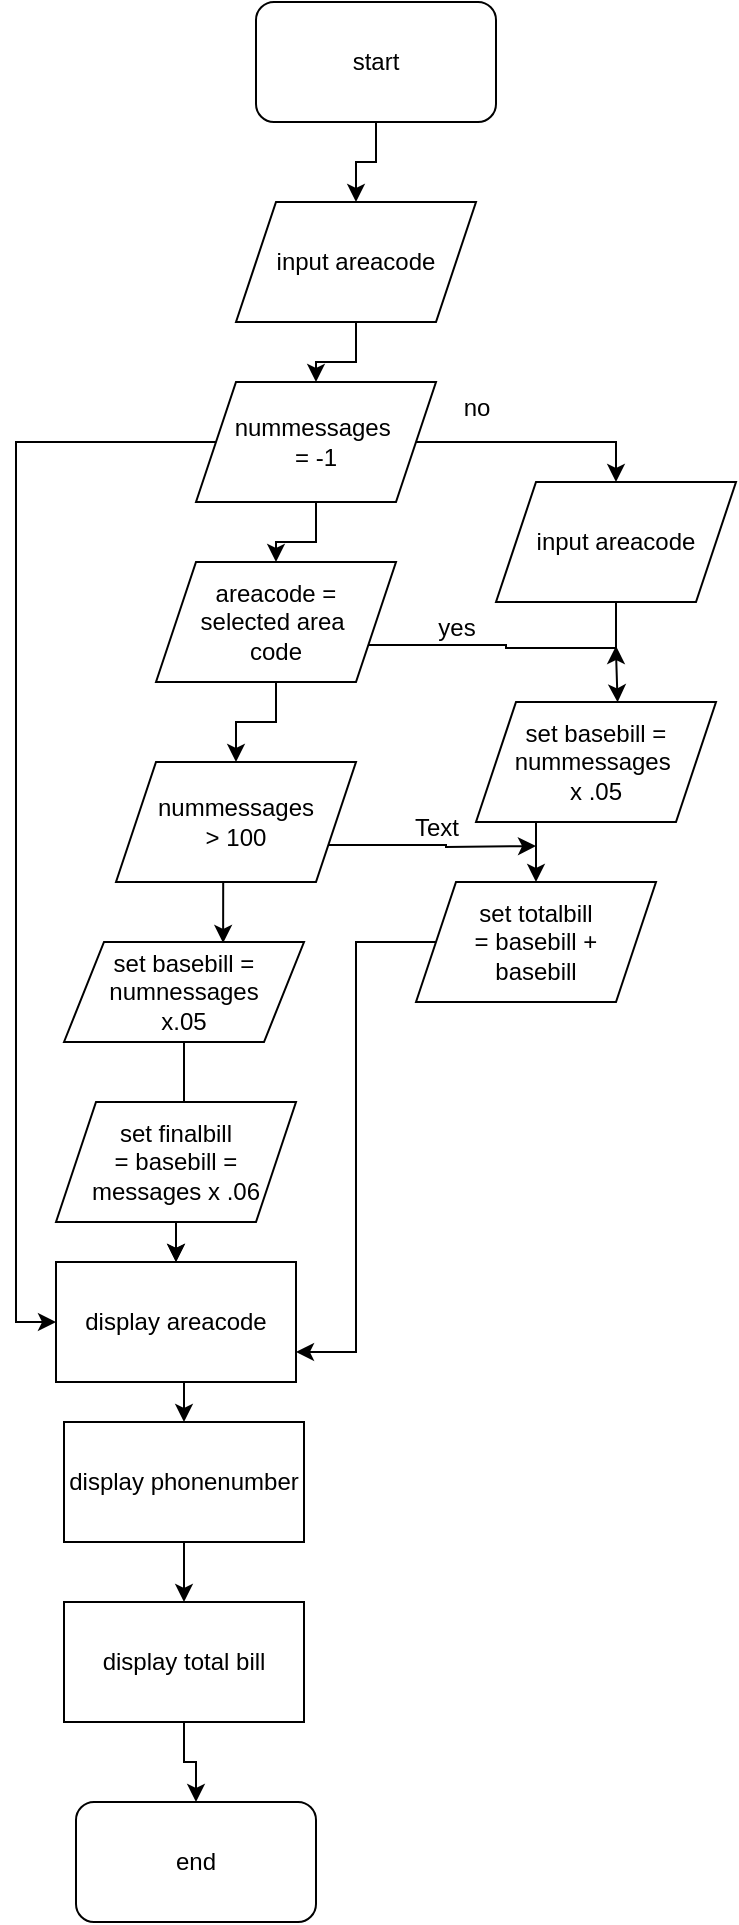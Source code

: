 <mxfile version="26.1.1">
  <diagram id="C5RBs43oDa-KdzZeNtuy" name="Page-1">
    <mxGraphModel dx="1050" dy="1790" grid="1" gridSize="10" guides="1" tooltips="1" connect="1" arrows="1" fold="1" page="1" pageScale="1" pageWidth="827" pageHeight="1169" math="0" shadow="0">
      <root>
        <mxCell id="WIyWlLk6GJQsqaUBKTNV-0" />
        <mxCell id="WIyWlLk6GJQsqaUBKTNV-1" parent="WIyWlLk6GJQsqaUBKTNV-0" />
        <mxCell id="frrmZ5bs2Q-YLhOnSYv0-14" value="" style="edgeStyle=orthogonalEdgeStyle;rounded=0;orthogonalLoop=1;jettySize=auto;html=1;" edge="1" parent="WIyWlLk6GJQsqaUBKTNV-1" source="frrmZ5bs2Q-YLhOnSYv0-0" target="frrmZ5bs2Q-YLhOnSYv0-2">
          <mxGeometry relative="1" as="geometry" />
        </mxCell>
        <mxCell id="frrmZ5bs2Q-YLhOnSYv0-0" value="start" style="rounded=1;whiteSpace=wrap;html=1;" vertex="1" parent="WIyWlLk6GJQsqaUBKTNV-1">
          <mxGeometry x="390" y="-80" width="120" height="60" as="geometry" />
        </mxCell>
        <mxCell id="frrmZ5bs2Q-YLhOnSYv0-25" value="" style="edgeStyle=orthogonalEdgeStyle;rounded=0;orthogonalLoop=1;jettySize=auto;html=1;" edge="1" parent="WIyWlLk6GJQsqaUBKTNV-1" source="frrmZ5bs2Q-YLhOnSYv0-1" target="frrmZ5bs2Q-YLhOnSYv0-8">
          <mxGeometry relative="1" as="geometry" />
        </mxCell>
        <mxCell id="frrmZ5bs2Q-YLhOnSYv0-1" value="set basebill =&lt;div&gt;numnessages&lt;/div&gt;&lt;div&gt;x.05&lt;/div&gt;" style="shape=parallelogram;perimeter=parallelogramPerimeter;whiteSpace=wrap;html=1;fixedSize=1;" vertex="1" parent="WIyWlLk6GJQsqaUBKTNV-1">
          <mxGeometry x="294" y="390" width="120" height="50" as="geometry" />
        </mxCell>
        <mxCell id="frrmZ5bs2Q-YLhOnSYv0-15" value="" style="edgeStyle=orthogonalEdgeStyle;rounded=0;orthogonalLoop=1;jettySize=auto;html=1;" edge="1" parent="WIyWlLk6GJQsqaUBKTNV-1" source="frrmZ5bs2Q-YLhOnSYv0-2" target="frrmZ5bs2Q-YLhOnSYv0-5">
          <mxGeometry relative="1" as="geometry" />
        </mxCell>
        <mxCell id="frrmZ5bs2Q-YLhOnSYv0-2" value="input areacode" style="shape=parallelogram;perimeter=parallelogramPerimeter;whiteSpace=wrap;html=1;fixedSize=1;" vertex="1" parent="WIyWlLk6GJQsqaUBKTNV-1">
          <mxGeometry x="380" y="20" width="120" height="60" as="geometry" />
        </mxCell>
        <mxCell id="frrmZ5bs2Q-YLhOnSYv0-34" style="edgeStyle=orthogonalEdgeStyle;rounded=0;orthogonalLoop=1;jettySize=auto;html=1;exitX=1;exitY=0.75;exitDx=0;exitDy=0;" edge="1" parent="WIyWlLk6GJQsqaUBKTNV-1" source="frrmZ5bs2Q-YLhOnSYv0-3">
          <mxGeometry relative="1" as="geometry">
            <mxPoint x="530" y="342" as="targetPoint" />
          </mxGeometry>
        </mxCell>
        <mxCell id="frrmZ5bs2Q-YLhOnSYv0-3" value="nummessages&lt;div&gt;&amp;gt; 100&lt;/div&gt;" style="shape=parallelogram;perimeter=parallelogramPerimeter;whiteSpace=wrap;html=1;fixedSize=1;" vertex="1" parent="WIyWlLk6GJQsqaUBKTNV-1">
          <mxGeometry x="320" y="300" width="120" height="60" as="geometry" />
        </mxCell>
        <mxCell id="frrmZ5bs2Q-YLhOnSYv0-17" value="" style="edgeStyle=orthogonalEdgeStyle;rounded=0;orthogonalLoop=1;jettySize=auto;html=1;" edge="1" parent="WIyWlLk6GJQsqaUBKTNV-1" source="frrmZ5bs2Q-YLhOnSYv0-4" target="frrmZ5bs2Q-YLhOnSYv0-3">
          <mxGeometry relative="1" as="geometry" />
        </mxCell>
        <mxCell id="frrmZ5bs2Q-YLhOnSYv0-33" style="edgeStyle=orthogonalEdgeStyle;rounded=0;orthogonalLoop=1;jettySize=auto;html=1;exitX=1;exitY=0.75;exitDx=0;exitDy=0;" edge="1" parent="WIyWlLk6GJQsqaUBKTNV-1" source="frrmZ5bs2Q-YLhOnSYv0-4">
          <mxGeometry relative="1" as="geometry">
            <mxPoint x="570" y="242" as="targetPoint" />
            <Array as="points">
              <mxPoint x="515" y="242" />
              <mxPoint x="515" y="243" />
            </Array>
          </mxGeometry>
        </mxCell>
        <mxCell id="frrmZ5bs2Q-YLhOnSYv0-4" value="areacode =&lt;div&gt;selected area&amp;nbsp;&lt;/div&gt;&lt;div&gt;code&lt;/div&gt;" style="shape=parallelogram;perimeter=parallelogramPerimeter;whiteSpace=wrap;html=1;fixedSize=1;" vertex="1" parent="WIyWlLk6GJQsqaUBKTNV-1">
          <mxGeometry x="340" y="200" width="120" height="60" as="geometry" />
        </mxCell>
        <mxCell id="frrmZ5bs2Q-YLhOnSYv0-16" value="" style="edgeStyle=orthogonalEdgeStyle;rounded=0;orthogonalLoop=1;jettySize=auto;html=1;" edge="1" parent="WIyWlLk6GJQsqaUBKTNV-1" source="frrmZ5bs2Q-YLhOnSYv0-5" target="frrmZ5bs2Q-YLhOnSYv0-4">
          <mxGeometry relative="1" as="geometry" />
        </mxCell>
        <mxCell id="frrmZ5bs2Q-YLhOnSYv0-27" style="edgeStyle=orthogonalEdgeStyle;rounded=0;orthogonalLoop=1;jettySize=auto;html=1;exitX=1;exitY=0.5;exitDx=0;exitDy=0;entryX=0.5;entryY=0;entryDx=0;entryDy=0;" edge="1" parent="WIyWlLk6GJQsqaUBKTNV-1" source="frrmZ5bs2Q-YLhOnSYv0-5" target="frrmZ5bs2Q-YLhOnSYv0-13">
          <mxGeometry relative="1" as="geometry" />
        </mxCell>
        <mxCell id="frrmZ5bs2Q-YLhOnSYv0-28" style="edgeStyle=orthogonalEdgeStyle;rounded=0;orthogonalLoop=1;jettySize=auto;html=1;exitX=0;exitY=0.5;exitDx=0;exitDy=0;entryX=0;entryY=0.5;entryDx=0;entryDy=0;" edge="1" parent="WIyWlLk6GJQsqaUBKTNV-1" source="frrmZ5bs2Q-YLhOnSYv0-5" target="frrmZ5bs2Q-YLhOnSYv0-8">
          <mxGeometry relative="1" as="geometry">
            <Array as="points">
              <mxPoint x="270" y="140" />
              <mxPoint x="270" y="580" />
            </Array>
          </mxGeometry>
        </mxCell>
        <mxCell id="frrmZ5bs2Q-YLhOnSYv0-5" value="nummessages&amp;nbsp;&lt;div&gt;= -1&lt;/div&gt;" style="shape=parallelogram;perimeter=parallelogramPerimeter;whiteSpace=wrap;html=1;fixedSize=1;" vertex="1" parent="WIyWlLk6GJQsqaUBKTNV-1">
          <mxGeometry x="360" y="110" width="120" height="60" as="geometry" />
        </mxCell>
        <mxCell id="frrmZ5bs2Q-YLhOnSYv0-22" style="edgeStyle=orthogonalEdgeStyle;rounded=0;orthogonalLoop=1;jettySize=auto;html=1;exitX=0.5;exitY=1;exitDx=0;exitDy=0;entryX=0.5;entryY=0;entryDx=0;entryDy=0;" edge="1" parent="WIyWlLk6GJQsqaUBKTNV-1" source="frrmZ5bs2Q-YLhOnSYv0-6" target="frrmZ5bs2Q-YLhOnSYv0-8">
          <mxGeometry relative="1" as="geometry" />
        </mxCell>
        <mxCell id="frrmZ5bs2Q-YLhOnSYv0-6" value="set finalbill&lt;div&gt;= basebill =&lt;/div&gt;&lt;div&gt;messages x .06&lt;/div&gt;" style="shape=parallelogram;perimeter=parallelogramPerimeter;whiteSpace=wrap;html=1;fixedSize=1;" vertex="1" parent="WIyWlLk6GJQsqaUBKTNV-1">
          <mxGeometry x="290" y="470" width="120" height="60" as="geometry" />
        </mxCell>
        <mxCell id="frrmZ5bs2Q-YLhOnSYv0-24" style="edgeStyle=orthogonalEdgeStyle;rounded=0;orthogonalLoop=1;jettySize=auto;html=1;exitX=0.5;exitY=1;exitDx=0;exitDy=0;entryX=0.5;entryY=0;entryDx=0;entryDy=0;" edge="1" parent="WIyWlLk6GJQsqaUBKTNV-1" source="frrmZ5bs2Q-YLhOnSYv0-7" target="frrmZ5bs2Q-YLhOnSYv0-9">
          <mxGeometry relative="1" as="geometry" />
        </mxCell>
        <mxCell id="frrmZ5bs2Q-YLhOnSYv0-7" value="display phonenumber" style="rounded=0;whiteSpace=wrap;html=1;" vertex="1" parent="WIyWlLk6GJQsqaUBKTNV-1">
          <mxGeometry x="294" y="630" width="120" height="60" as="geometry" />
        </mxCell>
        <mxCell id="frrmZ5bs2Q-YLhOnSYv0-23" style="edgeStyle=orthogonalEdgeStyle;rounded=0;orthogonalLoop=1;jettySize=auto;html=1;exitX=0.5;exitY=1;exitDx=0;exitDy=0;entryX=0.5;entryY=0;entryDx=0;entryDy=0;" edge="1" parent="WIyWlLk6GJQsqaUBKTNV-1" source="frrmZ5bs2Q-YLhOnSYv0-8" target="frrmZ5bs2Q-YLhOnSYv0-7">
          <mxGeometry relative="1" as="geometry" />
        </mxCell>
        <mxCell id="frrmZ5bs2Q-YLhOnSYv0-8" value="display areacode" style="rounded=0;whiteSpace=wrap;html=1;" vertex="1" parent="WIyWlLk6GJQsqaUBKTNV-1">
          <mxGeometry x="290" y="550" width="120" height="60" as="geometry" />
        </mxCell>
        <mxCell id="frrmZ5bs2Q-YLhOnSYv0-26" value="" style="edgeStyle=orthogonalEdgeStyle;rounded=0;orthogonalLoop=1;jettySize=auto;html=1;" edge="1" parent="WIyWlLk6GJQsqaUBKTNV-1" source="frrmZ5bs2Q-YLhOnSYv0-9" target="frrmZ5bs2Q-YLhOnSYv0-10">
          <mxGeometry relative="1" as="geometry" />
        </mxCell>
        <mxCell id="frrmZ5bs2Q-YLhOnSYv0-9" value="display total bill" style="rounded=0;whiteSpace=wrap;html=1;" vertex="1" parent="WIyWlLk6GJQsqaUBKTNV-1">
          <mxGeometry x="294" y="720" width="120" height="60" as="geometry" />
        </mxCell>
        <mxCell id="frrmZ5bs2Q-YLhOnSYv0-10" value="end" style="rounded=1;whiteSpace=wrap;html=1;" vertex="1" parent="WIyWlLk6GJQsqaUBKTNV-1">
          <mxGeometry x="300" y="820" width="120" height="60" as="geometry" />
        </mxCell>
        <mxCell id="frrmZ5bs2Q-YLhOnSYv0-29" style="edgeStyle=orthogonalEdgeStyle;rounded=0;orthogonalLoop=1;jettySize=auto;html=1;entryX=1;entryY=0.75;entryDx=0;entryDy=0;" edge="1" parent="WIyWlLk6GJQsqaUBKTNV-1" source="frrmZ5bs2Q-YLhOnSYv0-11" target="frrmZ5bs2Q-YLhOnSYv0-8">
          <mxGeometry relative="1" as="geometry" />
        </mxCell>
        <mxCell id="frrmZ5bs2Q-YLhOnSYv0-11" value="set totalbill&lt;div&gt;= basebill +&lt;/div&gt;&lt;div&gt;basebill&lt;/div&gt;" style="shape=parallelogram;perimeter=parallelogramPerimeter;whiteSpace=wrap;html=1;fixedSize=1;" vertex="1" parent="WIyWlLk6GJQsqaUBKTNV-1">
          <mxGeometry x="470" y="360" width="120" height="60" as="geometry" />
        </mxCell>
        <mxCell id="frrmZ5bs2Q-YLhOnSYv0-32" style="edgeStyle=orthogonalEdgeStyle;rounded=0;orthogonalLoop=1;jettySize=auto;html=1;exitX=0.25;exitY=1;exitDx=0;exitDy=0;" edge="1" parent="WIyWlLk6GJQsqaUBKTNV-1" source="frrmZ5bs2Q-YLhOnSYv0-12" target="frrmZ5bs2Q-YLhOnSYv0-11">
          <mxGeometry relative="1" as="geometry" />
        </mxCell>
        <mxCell id="frrmZ5bs2Q-YLhOnSYv0-12" value="set basebill =&lt;div&gt;nummessages&amp;nbsp;&lt;/div&gt;&lt;div&gt;x .05&lt;/div&gt;" style="shape=parallelogram;perimeter=parallelogramPerimeter;whiteSpace=wrap;html=1;fixedSize=1;" vertex="1" parent="WIyWlLk6GJQsqaUBKTNV-1">
          <mxGeometry x="500" y="270" width="120" height="60" as="geometry" />
        </mxCell>
        <mxCell id="frrmZ5bs2Q-YLhOnSYv0-13" value="input areacode" style="shape=parallelogram;perimeter=parallelogramPerimeter;whiteSpace=wrap;html=1;fixedSize=1;" vertex="1" parent="WIyWlLk6GJQsqaUBKTNV-1">
          <mxGeometry x="510" y="160" width="120" height="60" as="geometry" />
        </mxCell>
        <mxCell id="frrmZ5bs2Q-YLhOnSYv0-21" style="edgeStyle=orthogonalEdgeStyle;rounded=0;orthogonalLoop=1;jettySize=auto;html=1;exitX=0.5;exitY=1;exitDx=0;exitDy=0;entryX=0.663;entryY=0.01;entryDx=0;entryDy=0;entryPerimeter=0;" edge="1" parent="WIyWlLk6GJQsqaUBKTNV-1" source="frrmZ5bs2Q-YLhOnSYv0-3" target="frrmZ5bs2Q-YLhOnSYv0-1">
          <mxGeometry relative="1" as="geometry" />
        </mxCell>
        <mxCell id="frrmZ5bs2Q-YLhOnSYv0-30" style="edgeStyle=orthogonalEdgeStyle;rounded=0;orthogonalLoop=1;jettySize=auto;html=1;exitX=0.5;exitY=1;exitDx=0;exitDy=0;entryX=0.59;entryY=0.003;entryDx=0;entryDy=0;entryPerimeter=0;" edge="1" parent="WIyWlLk6GJQsqaUBKTNV-1" source="frrmZ5bs2Q-YLhOnSYv0-13" target="frrmZ5bs2Q-YLhOnSYv0-12">
          <mxGeometry relative="1" as="geometry" />
        </mxCell>
        <mxCell id="frrmZ5bs2Q-YLhOnSYv0-35" value="no" style="text;html=1;align=center;verticalAlign=middle;resizable=0;points=[];autosize=1;strokeColor=none;fillColor=none;" vertex="1" parent="WIyWlLk6GJQsqaUBKTNV-1">
          <mxGeometry x="480" y="108" width="40" height="30" as="geometry" />
        </mxCell>
        <mxCell id="frrmZ5bs2Q-YLhOnSYv0-36" value="yes" style="text;html=1;align=center;verticalAlign=middle;resizable=0;points=[];autosize=1;strokeColor=none;fillColor=none;" vertex="1" parent="WIyWlLk6GJQsqaUBKTNV-1">
          <mxGeometry x="470" y="218" width="40" height="30" as="geometry" />
        </mxCell>
        <mxCell id="frrmZ5bs2Q-YLhOnSYv0-37" value="Text" style="text;html=1;align=center;verticalAlign=middle;resizable=0;points=[];autosize=1;strokeColor=none;fillColor=none;" vertex="1" parent="WIyWlLk6GJQsqaUBKTNV-1">
          <mxGeometry x="455" y="318" width="50" height="30" as="geometry" />
        </mxCell>
      </root>
    </mxGraphModel>
  </diagram>
</mxfile>
